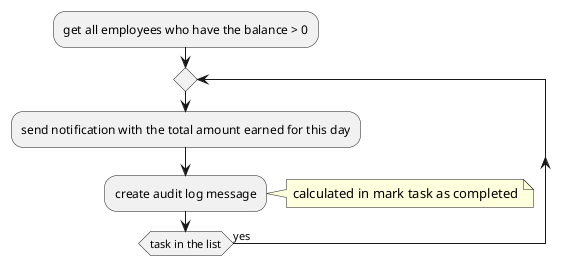 @startuml End of day calculation
    :get all employees who have the balance > 0;
    repeat
        :send notification with the total amount earned for this day;
        :create audit log message;
        note right
            calculated in mark task as completed
        end note
    repeat while(task in the list) is (yes)
@enduml